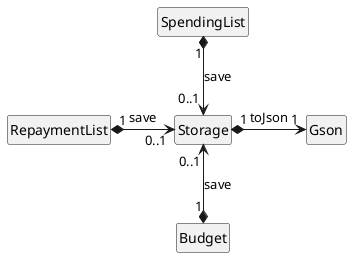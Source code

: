 @startuml

hide circle
hide members
skinparam classAttributeIconSize 0

class "SpendingList"
class "RepaymentList"
class "Budget"
class Storage
class Gson

SpendingList "1" *-down-> "0..1" Storage : save
RepaymentList "1" *-right-> "0..1" Storage : save
Budget "1" *-up-> "0..1" Storage : save

Storage "1" *-right-> "1" Gson : toJson

@enduml